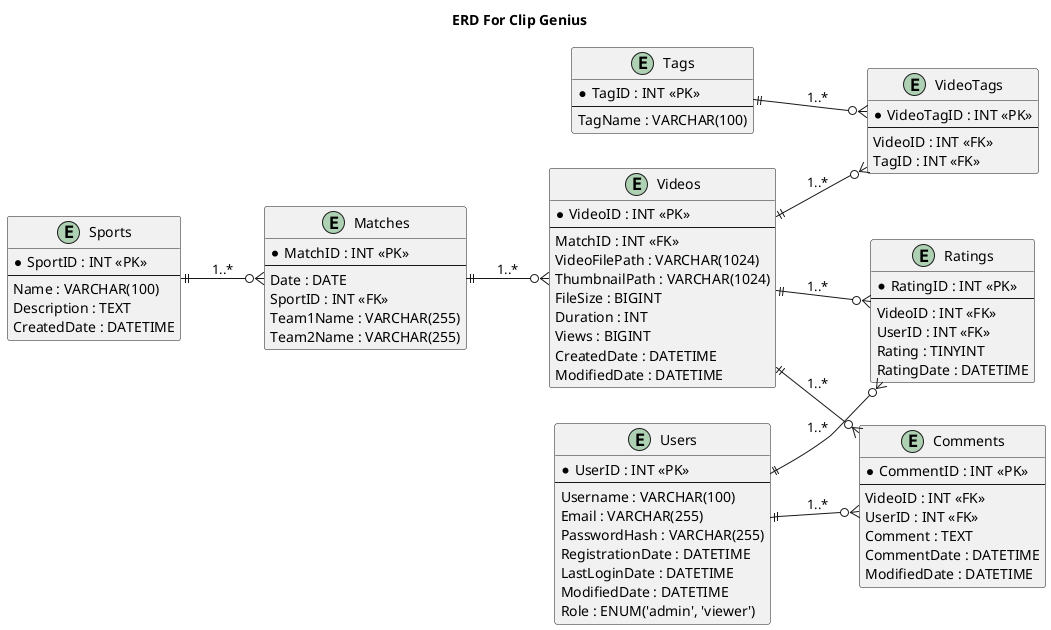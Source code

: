@startuml ERD

title "ERD For Clip Genius"
left to right direction
entity Sports {
  *SportID : INT <<PK>>
  --
  Name : VARCHAR(100)
  Description : TEXT
  CreatedDate : DATETIME
}

entity Users {
  *UserID : INT <<PK>>
  --
  Username : VARCHAR(100)
  Email : VARCHAR(255)
  PasswordHash : VARCHAR(255)
  RegistrationDate : DATETIME
  LastLoginDate : DATETIME
  ModifiedDate : DATETIME
  Role : ENUM('admin', 'viewer')
}

entity Matches {
  *MatchID : INT <<PK>>
  --
  Date : DATE
  SportID : INT <<FK>>
  Team1Name : VARCHAR(255)
  Team2Name : VARCHAR(255)
}

entity Videos {
  *VideoID : INT <<PK>>
  --
  MatchID : INT <<FK>>
  VideoFilePath : VARCHAR(1024)
  ThumbnailPath : VARCHAR(1024)
  FileSize : BIGINT
  Duration : INT
  Views : BIGINT
  CreatedDate : DATETIME
  ModifiedDate : DATETIME
}

entity Tags {
  *TagID : INT <<PK>>
  --
  TagName : VARCHAR(100)
}

entity VideoTags {
  *VideoTagID : INT <<PK>>
  --
  VideoID : INT <<FK>>
  TagID : INT <<FK>>
}

entity Comments {
  *CommentID : INT <<PK>>
  --
  VideoID : INT <<FK>>
  UserID : INT <<FK>>
  Comment : TEXT
  CommentDate : DATETIME
  ModifiedDate : DATETIME
}

entity Ratings {
  *RatingID : INT <<PK>>
  --
  VideoID : INT <<FK>>
  UserID : INT <<FK>>
  Rating : TINYINT
  RatingDate : DATETIME
}

' Define relationships
Sports ||--o{ Matches : "1..*"
Matches ||--o{ Videos : "1..*"
Videos ||--o{ VideoTags : "1..*"
Tags ||--o{ VideoTags : "1..*"
Videos ||--o{ Comments : "1..*"
Users ||--o{ Comments : "1..*"
Videos ||--o{ Ratings : "1..*"
Users ||--o{ Ratings : "1..*"

@enduml